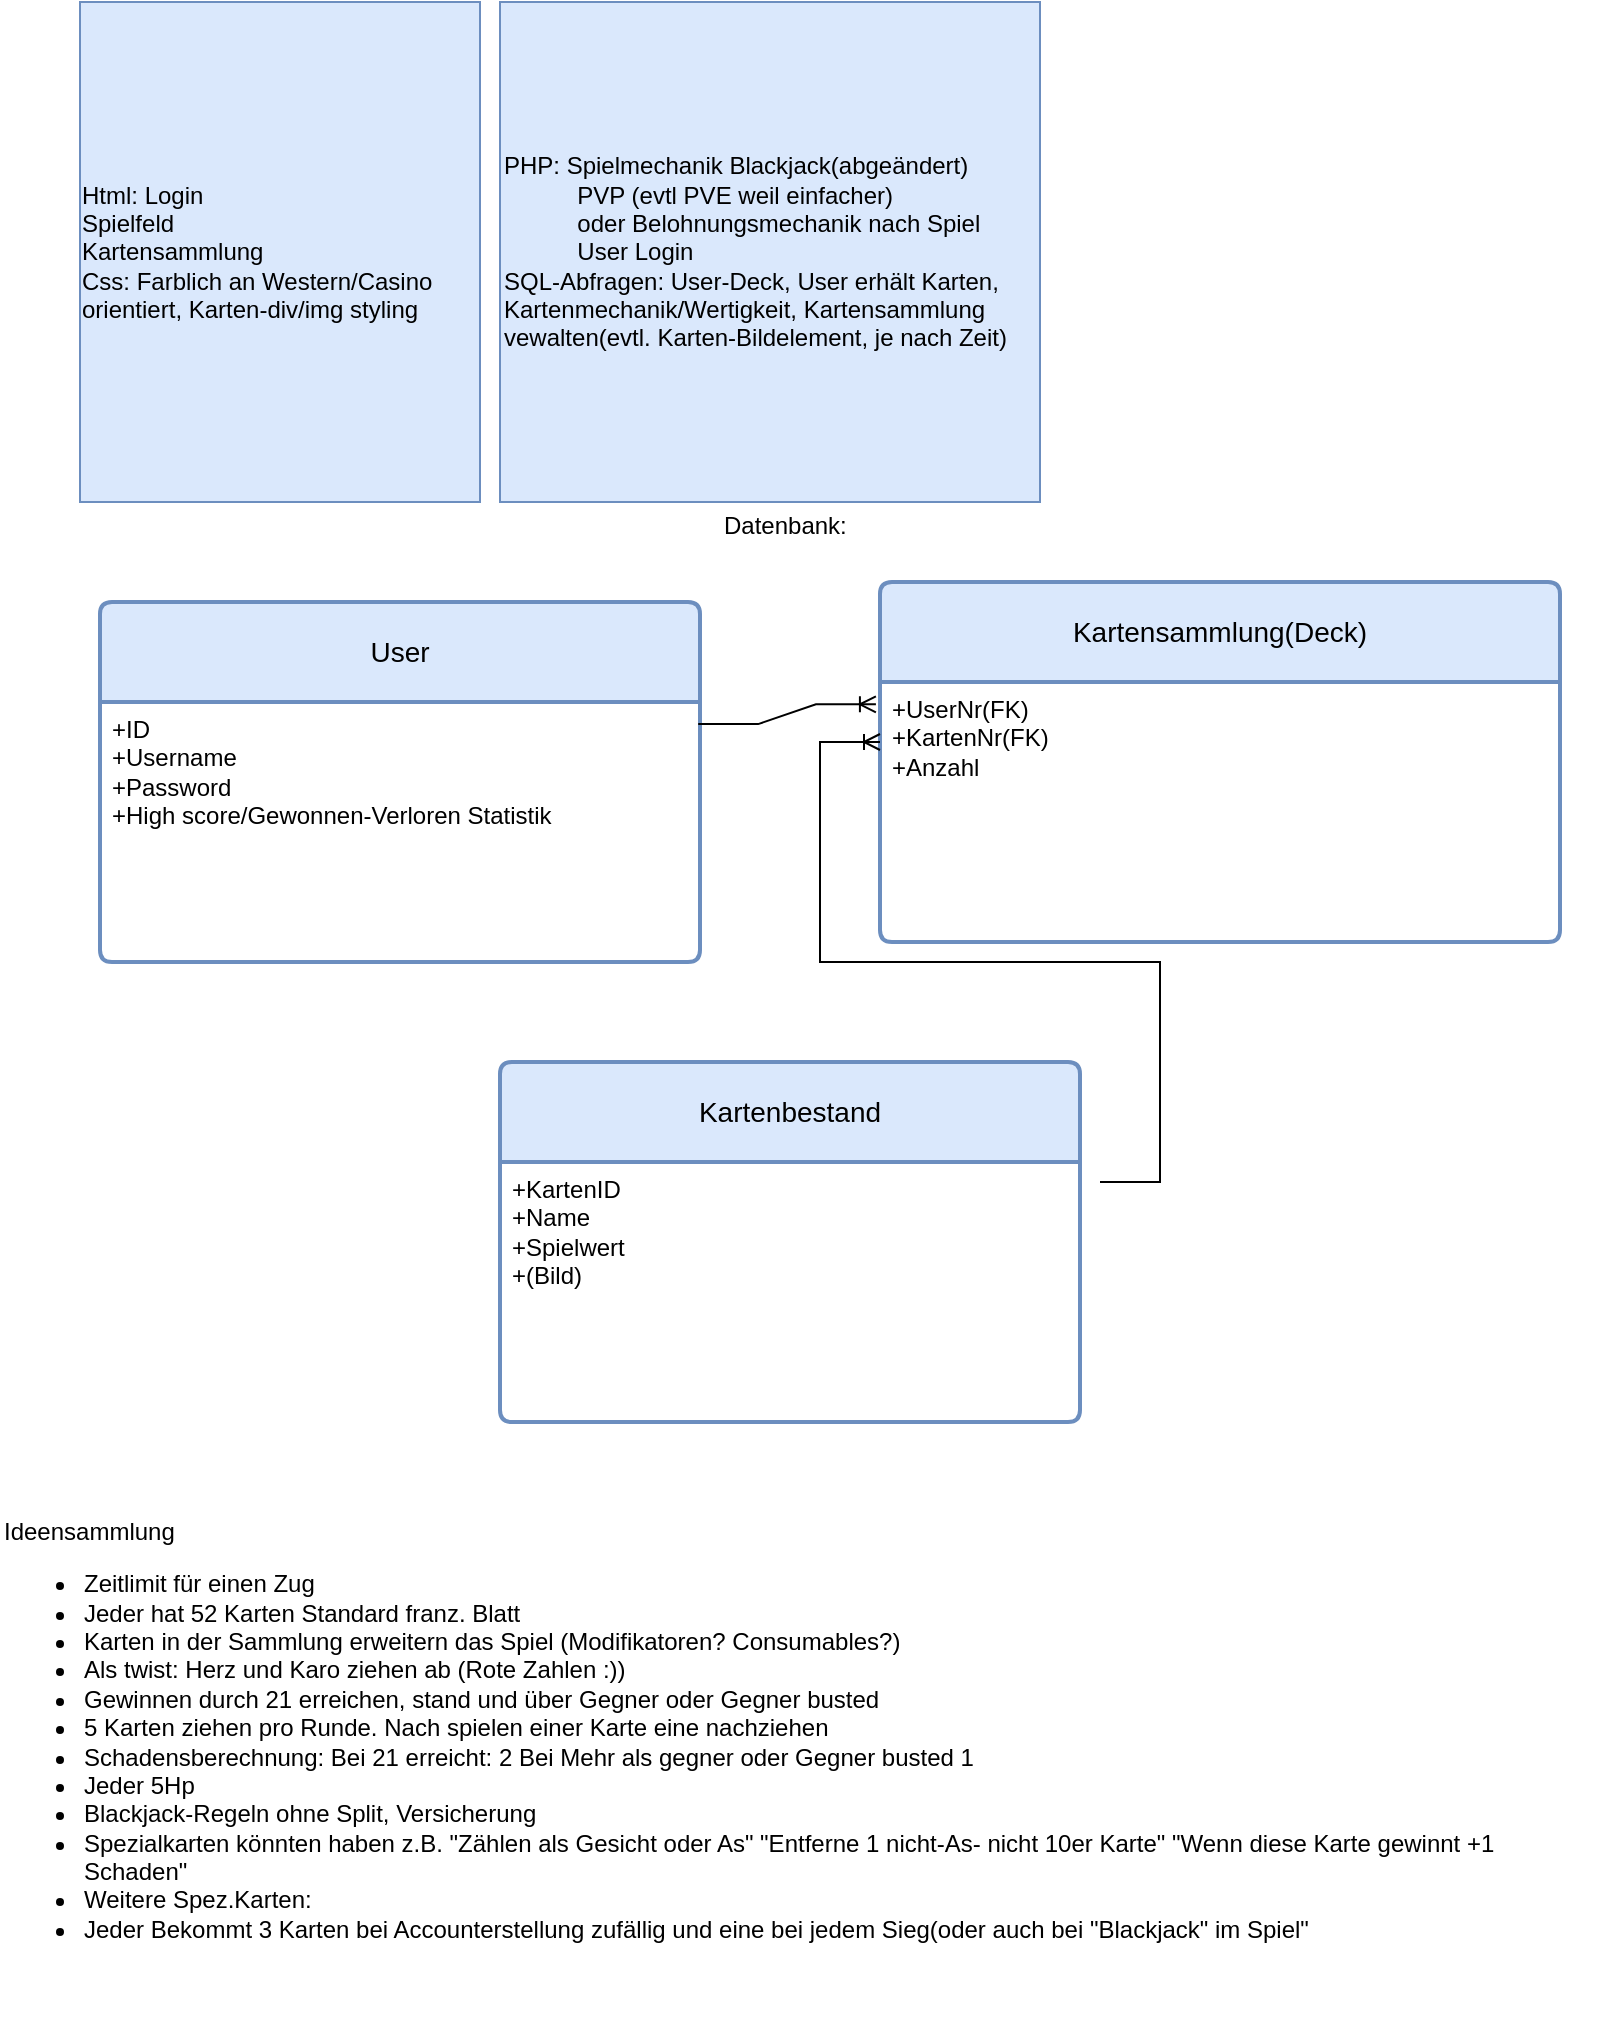 <mxfile version="24.6.4" type="device">
  <diagram name="Seite-1" id="4eF1Dyq21S53ineMH3n4">
    <mxGraphModel dx="1434" dy="746" grid="1" gridSize="10" guides="1" tooltips="1" connect="1" arrows="1" fold="1" page="1" pageScale="1" pageWidth="827" pageHeight="1169" math="0" shadow="0">
      <root>
        <mxCell id="0" />
        <mxCell id="1" parent="0" />
        <mxCell id="MYi6sRTybnQKfaTiDiRy-1" value="&lt;div align=&quot;left&quot;&gt;Html: Login&lt;/div&gt;&lt;div align=&quot;left&quot;&gt;Spielfeld&lt;/div&gt;&lt;div align=&quot;left&quot;&gt;Kartensammlung&lt;/div&gt;&lt;div align=&quot;left&quot;&gt;Css: Farblich an Western/Casino orientiert, Karten-div/img styling&lt;br&gt;&lt;/div&gt;" style="rounded=0;whiteSpace=wrap;html=1;fillColor=#dae8fc;strokeColor=#6c8ebf;" vertex="1" parent="1">
          <mxGeometry x="40" y="40" width="200" height="250" as="geometry" />
        </mxCell>
        <mxCell id="MYi6sRTybnQKfaTiDiRy-4" value="&lt;div&gt;PHP: Spielmechanik Blackjack(abgeändert)&lt;/div&gt;&lt;div&gt;&lt;span style=&quot;white-space: pre;&quot;&gt;&#x9;&lt;/span&gt;&amp;nbsp;&amp;nbsp; PVP (evtl PVE weil einfacher)&lt;br&gt;&lt;/div&gt;&lt;div&gt;&lt;span style=&quot;white-space: pre;&quot;&gt;&#x9;&lt;/span&gt;&amp;nbsp;&amp;nbsp; oder Belohnungsmechanik nach Spiel&lt;/div&gt;&lt;div&gt;&lt;span style=&quot;white-space: pre;&quot;&gt;&#x9;&lt;/span&gt;&amp;nbsp;&amp;nbsp; User Login&lt;br&gt;&lt;/div&gt;&lt;div&gt;SQL-Abfragen: User-Deck, User erhält Karten, Kartenmechanik/Wertigkeit, Kartensammlung vewalten(evtl. Karten-Bildelement, je nach Zeit)&lt;br&gt;&lt;/div&gt;" style="text;html=1;align=left;verticalAlign=middle;whiteSpace=wrap;rounded=0;fillColor=#dae8fc;strokeColor=#6c8ebf;" vertex="1" parent="1">
          <mxGeometry x="250" y="40" width="270" height="250" as="geometry" />
        </mxCell>
        <mxCell id="MYi6sRTybnQKfaTiDiRy-5" value="&lt;div&gt;Datenbank:&lt;/div&gt;&lt;div&gt;&lt;br&gt;&lt;/div&gt;&lt;div&gt;&lt;br&gt;&lt;/div&gt;&lt;div&gt;&lt;br&gt;&lt;/div&gt;&lt;div&gt;&lt;br&gt;&lt;/div&gt;" style="text;html=1;align=left;verticalAlign=middle;whiteSpace=wrap;rounded=0;" vertex="1" parent="1">
          <mxGeometry x="360" y="320" width="280" height="20" as="geometry" />
        </mxCell>
        <mxCell id="MYi6sRTybnQKfaTiDiRy-29" value="User" style="swimlane;childLayout=stackLayout;horizontal=1;startSize=50;horizontalStack=0;rounded=1;fontSize=14;fontStyle=0;strokeWidth=2;resizeParent=0;resizeLast=1;shadow=0;dashed=0;align=center;arcSize=4;whiteSpace=wrap;html=1;fillColor=#dae8fc;strokeColor=#6c8ebf;" vertex="1" parent="1">
          <mxGeometry x="50" y="340" width="300" height="180" as="geometry" />
        </mxCell>
        <mxCell id="MYi6sRTybnQKfaTiDiRy-30" value="+ID&lt;br&gt;+Username&lt;br&gt;&lt;div&gt;+Password&lt;/div&gt;&lt;div&gt;+High score/Gewonnen-Verloren Statistik&lt;br&gt;&lt;/div&gt;" style="align=left;strokeColor=none;fillColor=none;spacingLeft=4;fontSize=12;verticalAlign=top;resizable=0;rotatable=0;part=1;html=1;" vertex="1" parent="MYi6sRTybnQKfaTiDiRy-29">
          <mxGeometry y="50" width="300" height="130" as="geometry" />
        </mxCell>
        <mxCell id="MYi6sRTybnQKfaTiDiRy-31" value="&lt;div&gt;Kartensammlung(Deck)&lt;/div&gt;" style="swimlane;childLayout=stackLayout;horizontal=1;startSize=50;horizontalStack=0;rounded=1;fontSize=14;fontStyle=0;strokeWidth=2;resizeParent=0;resizeLast=1;shadow=0;dashed=0;align=center;arcSize=4;whiteSpace=wrap;html=1;fillColor=#dae8fc;strokeColor=#6c8ebf;" vertex="1" parent="1">
          <mxGeometry x="440" y="330" width="340" height="180" as="geometry" />
        </mxCell>
        <mxCell id="MYi6sRTybnQKfaTiDiRy-32" value="+UserNr(FK)&lt;br&gt;+KartenNr(FK)&lt;br&gt;+Anzahl" style="align=left;strokeColor=none;fillColor=none;spacingLeft=4;fontSize=12;verticalAlign=top;resizable=0;rotatable=0;part=1;html=1;" vertex="1" parent="MYi6sRTybnQKfaTiDiRy-31">
          <mxGeometry y="50" width="340" height="130" as="geometry" />
        </mxCell>
        <mxCell id="MYi6sRTybnQKfaTiDiRy-33" value="Kartenbestand" style="swimlane;childLayout=stackLayout;horizontal=1;startSize=50;horizontalStack=0;rounded=1;fontSize=14;fontStyle=0;strokeWidth=2;resizeParent=0;resizeLast=1;shadow=0;dashed=0;align=center;arcSize=4;whiteSpace=wrap;html=1;fillColor=#dae8fc;strokeColor=#6c8ebf;" vertex="1" parent="1">
          <mxGeometry x="250" y="570" width="290" height="180" as="geometry" />
        </mxCell>
        <mxCell id="MYi6sRTybnQKfaTiDiRy-34" value="+KartenID&lt;br&gt;+Name&lt;br&gt;&lt;div&gt;+Spielwert&lt;/div&gt;&lt;div&gt;+(Bild)&lt;br&gt;&lt;/div&gt;" style="align=left;strokeColor=none;fillColor=none;spacingLeft=4;fontSize=12;verticalAlign=top;resizable=0;rotatable=0;part=1;html=1;" vertex="1" parent="MYi6sRTybnQKfaTiDiRy-33">
          <mxGeometry y="50" width="290" height="130" as="geometry" />
        </mxCell>
        <mxCell id="MYi6sRTybnQKfaTiDiRy-35" value="" style="edgeStyle=entityRelationEdgeStyle;fontSize=12;html=1;endArrow=ERoneToMany;rounded=0;exitX=0.997;exitY=0.085;exitDx=0;exitDy=0;exitPerimeter=0;entryX=-0.006;entryY=0.086;entryDx=0;entryDy=0;entryPerimeter=0;" edge="1" parent="1" source="MYi6sRTybnQKfaTiDiRy-30" target="MYi6sRTybnQKfaTiDiRy-32">
          <mxGeometry width="100" height="100" relative="1" as="geometry">
            <mxPoint x="360" y="590" as="sourcePoint" />
            <mxPoint x="460" y="490" as="targetPoint" />
          </mxGeometry>
        </mxCell>
        <mxCell id="MYi6sRTybnQKfaTiDiRy-36" value="" style="edgeStyle=entityRelationEdgeStyle;fontSize=12;html=1;endArrow=ERoneToMany;rounded=0;" edge="1" parent="1">
          <mxGeometry width="100" height="100" relative="1" as="geometry">
            <mxPoint x="550" y="630" as="sourcePoint" />
            <mxPoint x="440" y="410" as="targetPoint" />
            <Array as="points">
              <mxPoint x="580" y="580" />
            </Array>
          </mxGeometry>
        </mxCell>
        <mxCell id="MYi6sRTybnQKfaTiDiRy-38" value="&lt;div align=&quot;left&quot;&gt;Ideensammlung&lt;/div&gt;&lt;div align=&quot;left&quot;&gt;&lt;ul&gt;&lt;li&gt;Zeitlimit für einen Zug&lt;/li&gt;&lt;li&gt;Jeder hat 52 Karten Standard franz. Blatt&lt;/li&gt;&lt;li&gt;Karten in der Sammlung erweitern das Spiel (Modifikatoren? Consumables?)&lt;br&gt;&lt;/li&gt;&lt;li&gt;Als twist: Herz und Karo ziehen ab (Rote Zahlen :))&lt;/li&gt;&lt;li&gt;Gewinnen durch 21 erreichen, stand und über Gegner oder Gegner busted&lt;br&gt;&lt;/li&gt;&lt;li&gt;5 Karten ziehen pro Runde. Nach spielen einer Karte eine nachziehen&lt;br&gt;&lt;/li&gt;&lt;li&gt;Schadensberechnung: Bei 21 erreicht: 2 Bei Mehr als gegner oder Gegner busted 1&lt;/li&gt;&lt;li&gt;Jeder 5Hp&lt;/li&gt;&lt;li&gt;Blackjack-Regeln ohne Split, Versicherung&lt;/li&gt;&lt;li&gt;Spezialkarten könnten haben z.B. &quot;Zählen als Gesicht oder As&quot; &quot;Entferne 1 nicht-As- nicht 10er Karte&quot; &quot;Wenn diese Karte gewinnt +1 Schaden&quot;&lt;/li&gt;&lt;li&gt;Weitere Spez.Karten: &lt;br&gt;&lt;/li&gt;&lt;li&gt;Jeder Bekommt 3 Karten bei Accounterstellung zufällig und eine bei jedem Sieg(oder auch bei &quot;Blackjack&quot; im Spiel&quot;&lt;br&gt;&lt;/li&gt;&lt;/ul&gt;&lt;/div&gt;" style="text;html=1;align=left;verticalAlign=middle;whiteSpace=wrap;rounded=0;" vertex="1" parent="1">
          <mxGeometry y="770" width="800" height="280" as="geometry" />
        </mxCell>
      </root>
    </mxGraphModel>
  </diagram>
</mxfile>
